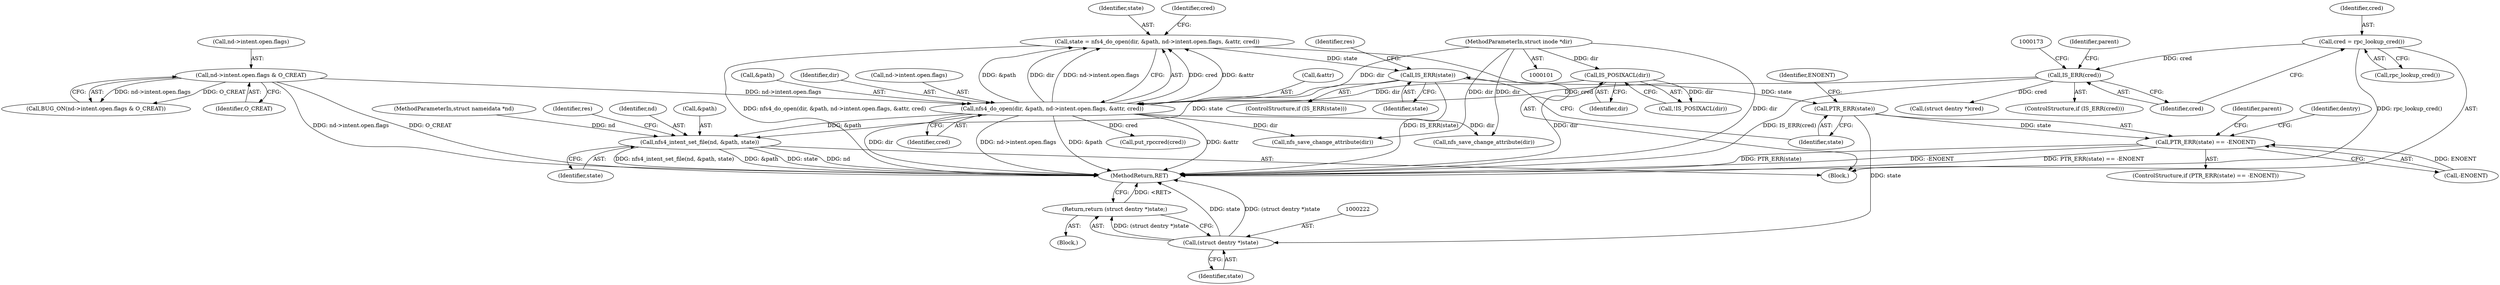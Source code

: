 digraph "0_linux_dc0b027dfadfcb8a5504f7d8052754bf8d501ab9_5@API" {
"1000182" [label="(Call,state = nfs4_do_open(dir, &path, nd->intent.open.flags, &attr, cred))"];
"1000184" [label="(Call,nfs4_do_open(dir, &path, nd->intent.open.flags, &attr, cred))"];
"1000137" [label="(Call,IS_POSIXACL(dir))"];
"1000102" [label="(MethodParameterIn,struct inode *dir)"];
"1000156" [label="(Call,nd->intent.open.flags & O_CREAT)"];
"1000169" [label="(Call,IS_ERR(cred))"];
"1000165" [label="(Call,cred = rpc_lookup_cred())"];
"1000201" [label="(Call,IS_ERR(state))"];
"1000206" [label="(Call,PTR_ERR(state))"];
"1000205" [label="(Call,PTR_ERR(state) == -ENOENT)"];
"1000221" [label="(Call,(struct dentry *)state)"];
"1000220" [label="(Return,return (struct dentry *)state;)"];
"1000249" [label="(Call,nfs4_intent_set_file(nd, &path, state))"];
"1000157" [label="(Call,nd->intent.open.flags)"];
"1000249" [label="(Call,nfs4_intent_set_file(nd, &path, state))"];
"1000195" [label="(Call,&attr)"];
"1000138" [label="(Identifier,dir)"];
"1000105" [label="(Block,)"];
"1000183" [label="(Identifier,state)"];
"1000200" [label="(ControlStructure,if (IS_ERR(state)))"];
"1000156" [label="(Call,nd->intent.open.flags & O_CREAT)"];
"1000168" [label="(ControlStructure,if (IS_ERR(cred)))"];
"1000155" [label="(Call,BUG_ON(nd->intent.open.flags & O_CREAT))"];
"1000186" [label="(Call,&path)"];
"1000136" [label="(Call,!IS_POSIXACL(dir))"];
"1000170" [label="(Identifier,cred)"];
"1000203" [label="(Block,)"];
"1000253" [label="(Identifier,state)"];
"1000251" [label="(Call,&path)"];
"1000176" [label="(Identifier,parent)"];
"1000223" [label="(Identifier,state)"];
"1000206" [label="(Call,PTR_ERR(state))"];
"1000216" [label="(Call,nfs_save_change_attribute(dir))"];
"1000164" [label="(Identifier,O_CREAT)"];
"1000219" [label="(Identifier,parent)"];
"1000169" [label="(Call,IS_ERR(cred))"];
"1000209" [label="(Identifier,ENOENT)"];
"1000185" [label="(Identifier,dir)"];
"1000165" [label="(Call,cred = rpc_lookup_cred())"];
"1000198" [label="(Call,put_rpccred(cred))"];
"1000202" [label="(Identifier,state)"];
"1000221" [label="(Call,(struct dentry *)state)"];
"1000197" [label="(Identifier,cred)"];
"1000184" [label="(Call,nfs4_do_open(dir, &path, nd->intent.open.flags, &attr, cred))"];
"1000220" [label="(Return,return (struct dentry *)state;)"];
"1000104" [label="(MethodParameterIn,struct nameidata *nd)"];
"1000207" [label="(Identifier,state)"];
"1000199" [label="(Identifier,cred)"];
"1000102" [label="(MethodParameterIn,struct inode *dir)"];
"1000201" [label="(Call,IS_ERR(state))"];
"1000225" [label="(Identifier,res)"];
"1000212" [label="(Identifier,dentry)"];
"1000167" [label="(Call,rpc_lookup_cred())"];
"1000137" [label="(Call,IS_POSIXACL(dir))"];
"1000204" [label="(ControlStructure,if (PTR_ERR(state) == -ENOENT))"];
"1000255" [label="(Identifier,res)"];
"1000256" [label="(MethodReturn,RET)"];
"1000188" [label="(Call,nd->intent.open.flags)"];
"1000166" [label="(Identifier,cred)"];
"1000250" [label="(Identifier,nd)"];
"1000245" [label="(Call,nfs_save_change_attribute(dir))"];
"1000208" [label="(Call,-ENOENT)"];
"1000182" [label="(Call,state = nfs4_do_open(dir, &path, nd->intent.open.flags, &attr, cred))"];
"1000205" [label="(Call,PTR_ERR(state) == -ENOENT)"];
"1000172" [label="(Call,(struct dentry *)cred)"];
"1000182" -> "1000105"  [label="AST: "];
"1000182" -> "1000184"  [label="CFG: "];
"1000183" -> "1000182"  [label="AST: "];
"1000184" -> "1000182"  [label="AST: "];
"1000199" -> "1000182"  [label="CFG: "];
"1000182" -> "1000256"  [label="DDG: nfs4_do_open(dir, &path, nd->intent.open.flags, &attr, cred)"];
"1000184" -> "1000182"  [label="DDG: cred"];
"1000184" -> "1000182"  [label="DDG: &path"];
"1000184" -> "1000182"  [label="DDG: &attr"];
"1000184" -> "1000182"  [label="DDG: dir"];
"1000184" -> "1000182"  [label="DDG: nd->intent.open.flags"];
"1000182" -> "1000201"  [label="DDG: state"];
"1000184" -> "1000197"  [label="CFG: "];
"1000185" -> "1000184"  [label="AST: "];
"1000186" -> "1000184"  [label="AST: "];
"1000188" -> "1000184"  [label="AST: "];
"1000195" -> "1000184"  [label="AST: "];
"1000197" -> "1000184"  [label="AST: "];
"1000184" -> "1000256"  [label="DDG: dir"];
"1000184" -> "1000256"  [label="DDG: nd->intent.open.flags"];
"1000184" -> "1000256"  [label="DDG: &path"];
"1000184" -> "1000256"  [label="DDG: &attr"];
"1000137" -> "1000184"  [label="DDG: dir"];
"1000102" -> "1000184"  [label="DDG: dir"];
"1000156" -> "1000184"  [label="DDG: nd->intent.open.flags"];
"1000169" -> "1000184"  [label="DDG: cred"];
"1000184" -> "1000198"  [label="DDG: cred"];
"1000184" -> "1000216"  [label="DDG: dir"];
"1000184" -> "1000245"  [label="DDG: dir"];
"1000184" -> "1000249"  [label="DDG: &path"];
"1000137" -> "1000136"  [label="AST: "];
"1000137" -> "1000138"  [label="CFG: "];
"1000138" -> "1000137"  [label="AST: "];
"1000136" -> "1000137"  [label="CFG: "];
"1000137" -> "1000256"  [label="DDG: dir"];
"1000137" -> "1000136"  [label="DDG: dir"];
"1000102" -> "1000137"  [label="DDG: dir"];
"1000102" -> "1000101"  [label="AST: "];
"1000102" -> "1000256"  [label="DDG: dir"];
"1000102" -> "1000216"  [label="DDG: dir"];
"1000102" -> "1000245"  [label="DDG: dir"];
"1000156" -> "1000155"  [label="AST: "];
"1000156" -> "1000164"  [label="CFG: "];
"1000157" -> "1000156"  [label="AST: "];
"1000164" -> "1000156"  [label="AST: "];
"1000155" -> "1000156"  [label="CFG: "];
"1000156" -> "1000256"  [label="DDG: O_CREAT"];
"1000156" -> "1000256"  [label="DDG: nd->intent.open.flags"];
"1000156" -> "1000155"  [label="DDG: nd->intent.open.flags"];
"1000156" -> "1000155"  [label="DDG: O_CREAT"];
"1000169" -> "1000168"  [label="AST: "];
"1000169" -> "1000170"  [label="CFG: "];
"1000170" -> "1000169"  [label="AST: "];
"1000173" -> "1000169"  [label="CFG: "];
"1000176" -> "1000169"  [label="CFG: "];
"1000169" -> "1000256"  [label="DDG: IS_ERR(cred)"];
"1000165" -> "1000169"  [label="DDG: cred"];
"1000169" -> "1000172"  [label="DDG: cred"];
"1000165" -> "1000105"  [label="AST: "];
"1000165" -> "1000167"  [label="CFG: "];
"1000166" -> "1000165"  [label="AST: "];
"1000167" -> "1000165"  [label="AST: "];
"1000170" -> "1000165"  [label="CFG: "];
"1000165" -> "1000256"  [label="DDG: rpc_lookup_cred()"];
"1000201" -> "1000200"  [label="AST: "];
"1000201" -> "1000202"  [label="CFG: "];
"1000202" -> "1000201"  [label="AST: "];
"1000207" -> "1000201"  [label="CFG: "];
"1000225" -> "1000201"  [label="CFG: "];
"1000201" -> "1000256"  [label="DDG: IS_ERR(state)"];
"1000201" -> "1000206"  [label="DDG: state"];
"1000201" -> "1000249"  [label="DDG: state"];
"1000206" -> "1000205"  [label="AST: "];
"1000206" -> "1000207"  [label="CFG: "];
"1000207" -> "1000206"  [label="AST: "];
"1000209" -> "1000206"  [label="CFG: "];
"1000206" -> "1000205"  [label="DDG: state"];
"1000206" -> "1000221"  [label="DDG: state"];
"1000205" -> "1000204"  [label="AST: "];
"1000205" -> "1000208"  [label="CFG: "];
"1000208" -> "1000205"  [label="AST: "];
"1000212" -> "1000205"  [label="CFG: "];
"1000219" -> "1000205"  [label="CFG: "];
"1000205" -> "1000256"  [label="DDG: -ENOENT"];
"1000205" -> "1000256"  [label="DDG: PTR_ERR(state)"];
"1000205" -> "1000256"  [label="DDG: PTR_ERR(state) == -ENOENT"];
"1000208" -> "1000205"  [label="DDG: ENOENT"];
"1000221" -> "1000220"  [label="AST: "];
"1000221" -> "1000223"  [label="CFG: "];
"1000222" -> "1000221"  [label="AST: "];
"1000223" -> "1000221"  [label="AST: "];
"1000220" -> "1000221"  [label="CFG: "];
"1000221" -> "1000256"  [label="DDG: (struct dentry *)state"];
"1000221" -> "1000256"  [label="DDG: state"];
"1000221" -> "1000220"  [label="DDG: (struct dentry *)state"];
"1000220" -> "1000203"  [label="AST: "];
"1000256" -> "1000220"  [label="CFG: "];
"1000220" -> "1000256"  [label="DDG: <RET>"];
"1000249" -> "1000105"  [label="AST: "];
"1000249" -> "1000253"  [label="CFG: "];
"1000250" -> "1000249"  [label="AST: "];
"1000251" -> "1000249"  [label="AST: "];
"1000253" -> "1000249"  [label="AST: "];
"1000255" -> "1000249"  [label="CFG: "];
"1000249" -> "1000256"  [label="DDG: &path"];
"1000249" -> "1000256"  [label="DDG: state"];
"1000249" -> "1000256"  [label="DDG: nd"];
"1000249" -> "1000256"  [label="DDG: nfs4_intent_set_file(nd, &path, state)"];
"1000104" -> "1000249"  [label="DDG: nd"];
}
